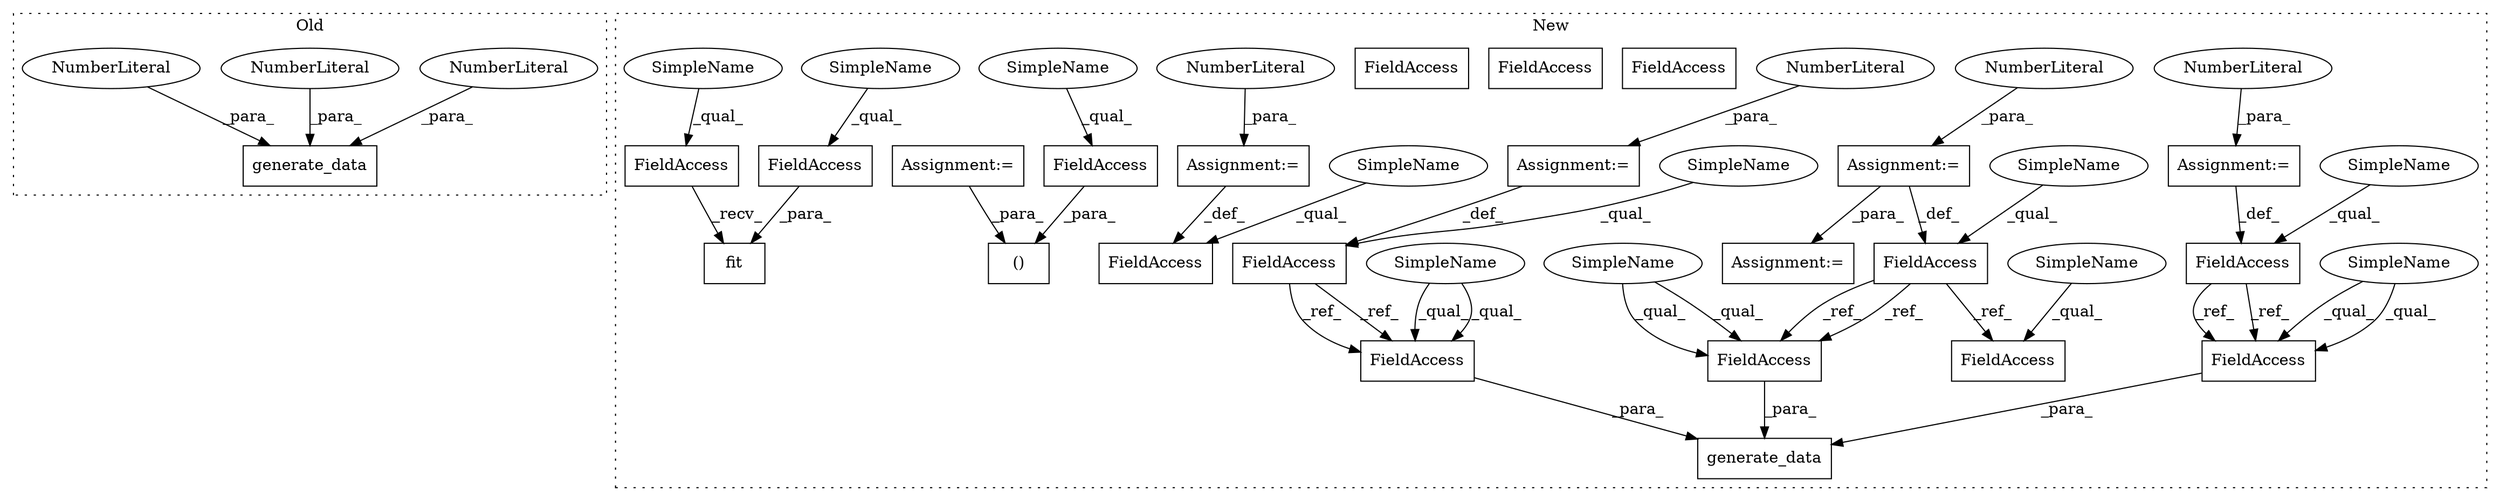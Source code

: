 digraph G {
subgraph cluster0 {
1 [label="generate_data" a="32" s="539,564" l="14,1" shape="box"];
9 [label="NumberLiteral" a="34" s="560" l="4" shape="ellipse"];
23 [label="NumberLiteral" a="34" s="553" l="3" shape="ellipse"];
24 [label="NumberLiteral" a="34" s="557" l="2" shape="ellipse"];
label = "Old";
style="dotted";
}
subgraph cluster1 {
2 [label="generate_data" a="32" s="732,789" l="14,1" shape="box"];
3 [label="Assignment:=" a="7" s="551" l="1" shape="box"];
4 [label="NumberLiteral" a="34" s="552" l="2" shape="ellipse"];
5 [label="Assignment:=" a="7" s="530" l="1" shape="box"];
6 [label="NumberLiteral" a="34" s="531" l="3" shape="ellipse"];
7 [label="Assignment:=" a="7" s="578" l="1" shape="box"];
8 [label="NumberLiteral" a="34" s="579" l="3" shape="ellipse"];
10 [label="FieldAccess" a="22" s="759" l="11" shape="box"];
11 [label="FieldAccess" a="22" s="560" l="18" shape="box"];
12 [label="FieldAccess" a="22" s="540" l="11" shape="box"];
13 [label="FieldAccess" a="22" s="746" l="12" shape="box"];
14 [label="FieldAccess" a="22" s="518" l="12" shape="box"];
15 [label="FieldAccess" a="22" s="771" l="18" shape="box"];
16 [label="FieldAccess" a="22" s="832" l="18" shape="box"];
17 [label="FieldAccess" a="22" s="817" l="8" shape="box"];
18 [label="FieldAccess" a="22" s="857" l="8" shape="box"];
19 [label="FieldAccess" a="22" s="588" l="14" shape="box"];
20 [label="FieldAccess" a="22" s="870" l="12" shape="box"];
21 [label="()" a="106" s="801" l="24" shape="box"];
22 [label="fit" a="32" s="866,882" l="4,1" shape="box"];
25 [label="Assignment:=" a="7" s="490" l="3" shape="box"];
26 [label="Assignment:=" a="7" s="602" l="1" shape="box"];
27 [label="NumberLiteral" a="34" s="603" l="3" shape="ellipse"];
28 [label="Assignment:=" a="7" s="825" l="2" shape="box"];
29 [label="SimpleName" a="42" s="832" l="4" shape="ellipse"];
30 [label="SimpleName" a="42" s="560" l="4" shape="ellipse"];
31 [label="SimpleName" a="42" s="588" l="4" shape="ellipse"];
32 [label="SimpleName" a="42" s="540" l="4" shape="ellipse"];
33 [label="SimpleName" a="42" s="746" l="4" shape="ellipse"];
34 [label="SimpleName" a="42" s="759" l="4" shape="ellipse"];
35 [label="SimpleName" a="42" s="870" l="4" shape="ellipse"];
36 [label="SimpleName" a="42" s="771" l="4" shape="ellipse"];
37 [label="SimpleName" a="42" s="518" l="4" shape="ellipse"];
38 [label="SimpleName" a="42" s="817" l="4" shape="ellipse"];
39 [label="SimpleName" a="42" s="857" l="4" shape="ellipse"];
40 [label="FieldAccess" a="22" s="759" l="11" shape="box"];
41 [label="FieldAccess" a="22" s="771" l="18" shape="box"];
42 [label="FieldAccess" a="22" s="746" l="12" shape="box"];
label = "New";
style="dotted";
}
3 -> 12 [label="_def_"];
4 -> 3 [label="_para_"];
5 -> 14 [label="_def_"];
6 -> 5 [label="_para_"];
7 -> 28 [label="_para_"];
7 -> 11 [label="_def_"];
8 -> 7 [label="_para_"];
9 -> 1 [label="_para_"];
11 -> 41 [label="_ref_"];
11 -> 41 [label="_ref_"];
11 -> 16 [label="_ref_"];
12 -> 40 [label="_ref_"];
12 -> 40 [label="_ref_"];
14 -> 42 [label="_ref_"];
14 -> 42 [label="_ref_"];
17 -> 21 [label="_para_"];
18 -> 22 [label="_recv_"];
20 -> 22 [label="_para_"];
23 -> 1 [label="_para_"];
24 -> 1 [label="_para_"];
25 -> 21 [label="_para_"];
26 -> 19 [label="_def_"];
27 -> 26 [label="_para_"];
29 -> 16 [label="_qual_"];
30 -> 11 [label="_qual_"];
31 -> 19 [label="_qual_"];
32 -> 12 [label="_qual_"];
33 -> 42 [label="_qual_"];
33 -> 42 [label="_qual_"];
34 -> 40 [label="_qual_"];
34 -> 40 [label="_qual_"];
35 -> 20 [label="_qual_"];
36 -> 41 [label="_qual_"];
36 -> 41 [label="_qual_"];
37 -> 14 [label="_qual_"];
38 -> 17 [label="_qual_"];
39 -> 18 [label="_qual_"];
40 -> 2 [label="_para_"];
41 -> 2 [label="_para_"];
42 -> 2 [label="_para_"];
}